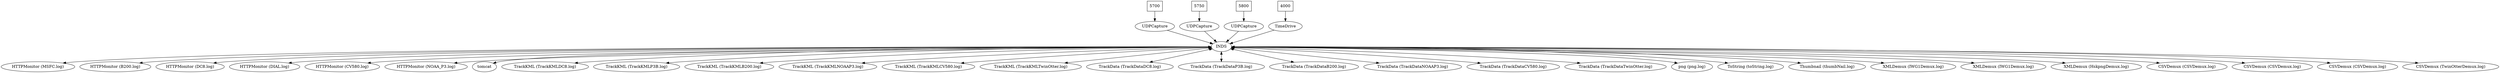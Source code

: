 digraph INDS {
center="true"
ratio="auto"
orientation="portrait"
HTTPMonitor1 [label="HTTPMonitor (MSFC.log)"]
RBNB -> HTTPMonitor1
HTTPMonitor2 [label="HTTPMonitor (B200.log)"]
RBNB -> HTTPMonitor2
HTTPMonitor3 [label="HTTPMonitor (DC8.log)"]
RBNB -> HTTPMonitor3
HTTPMonitor4 [label="HTTPMonitor (DIAL.log)"]
RBNB -> HTTPMonitor4
HTTPMonitor5 [label="HTTPMonitor (CV580.log)"]
RBNB -> HTTPMonitor5
HTTPMonitor6 [label="HTTPMonitor (NOAA_P3.log)"]
RBNB -> HTTPMonitor6
udpCap7port7 [shape="box" label="5700"]
udpCap7 [label="UDPCapture"]
udpCap7port7 -> udpCap7
udpCap7 -> RBNB
udpCap8port8 [shape="box" label="5750"]
udpCap8 [label="UDPCapture"]
udpCap8port8 -> udpCap8
udpCap8 -> RBNB
udpCap9port9 [shape="box" label="5800"]
udpCap9 [label="UDPCapture"]
udpCap9port9 -> udpCap9
udpCap9 -> RBNB
timeDrive10port10 [shape="box" label="4000"]
timeDrive10 [label="TimeDrive"]
timeDrive10port10 -> timeDrive10
timeDrive10 -> RBNB
edge [dir="both"]
RBNB [label="INDS"]
tomcat [label="tomcat"]
RBNB -> tomcat
TrackKML11 [label="TrackKML (TrackKMLDC8.log)"]
RBNB -> TrackKML11
TrackKML12 [label="TrackKML (TrackKMLP3B.log)"]
RBNB -> TrackKML12
TrackKML13 [label="TrackKML (TrackKMLB200.log)"]
RBNB -> TrackKML13
TrackKML14 [label="TrackKML (TrackKMLNOAAP3.log)"]
RBNB -> TrackKML14
TrackKML15 [label="TrackKML (TrackKMLCV580.log)"]
RBNB -> TrackKML15
TrackKML16 [label="TrackKML (TrackKMLTwinOtter.log)"]
RBNB -> TrackKML16
TrackData17 [label="TrackData (TrackDataDC8.log)"]
RBNB -> TrackData17
TrackData18 [label="TrackData (TrackDataP3B.log)"]
RBNB -> TrackData18
TrackData19 [label="TrackData (TrackDataB200.log)"]
RBNB -> TrackData19
TrackData20 [label="TrackData (TrackDataNOAAP3.log)"]
RBNB -> TrackData20
TrackData21 [label="TrackData (TrackDataCV580.log)"]
RBNB -> TrackData21
TrackData22 [label="TrackData (TrackDataTwinOtter.log)"]
RBNB -> TrackData22
png23 [label="png (png.log)"]
RBNB -> png23
ToString24 [label="ToString (toString.log)"]
RBNB -> ToString24
Thumbnail25 [label="Thumbnail (thumbNail.log)"]
RBNB -> Thumbnail25
XMLDemux26 [label="XMLDemux (IWG1Demux.log)"]
RBNB -> XMLDemux26
XMLDemux27 [label="XMLDemux (IWG1Demux.log)"]
RBNB -> XMLDemux27
XMLDemux28 [label="XMLDemux (HskpngDemux.log)"]
RBNB -> XMLDemux28
CSVDemux29 [label="CSVDemux (CSVDemux.log)"]
RBNB -> CSVDemux29
CSVDemux30 [label="CSVDemux (CSVDemux.log)"]
RBNB -> CSVDemux30
CSVDemux31 [label="CSVDemux (CSVDemux.log)"]
RBNB -> CSVDemux31
CSVDemux32 [label="CSVDemux (TwinOtterDemux.log)"]
RBNB -> CSVDemux32
}
